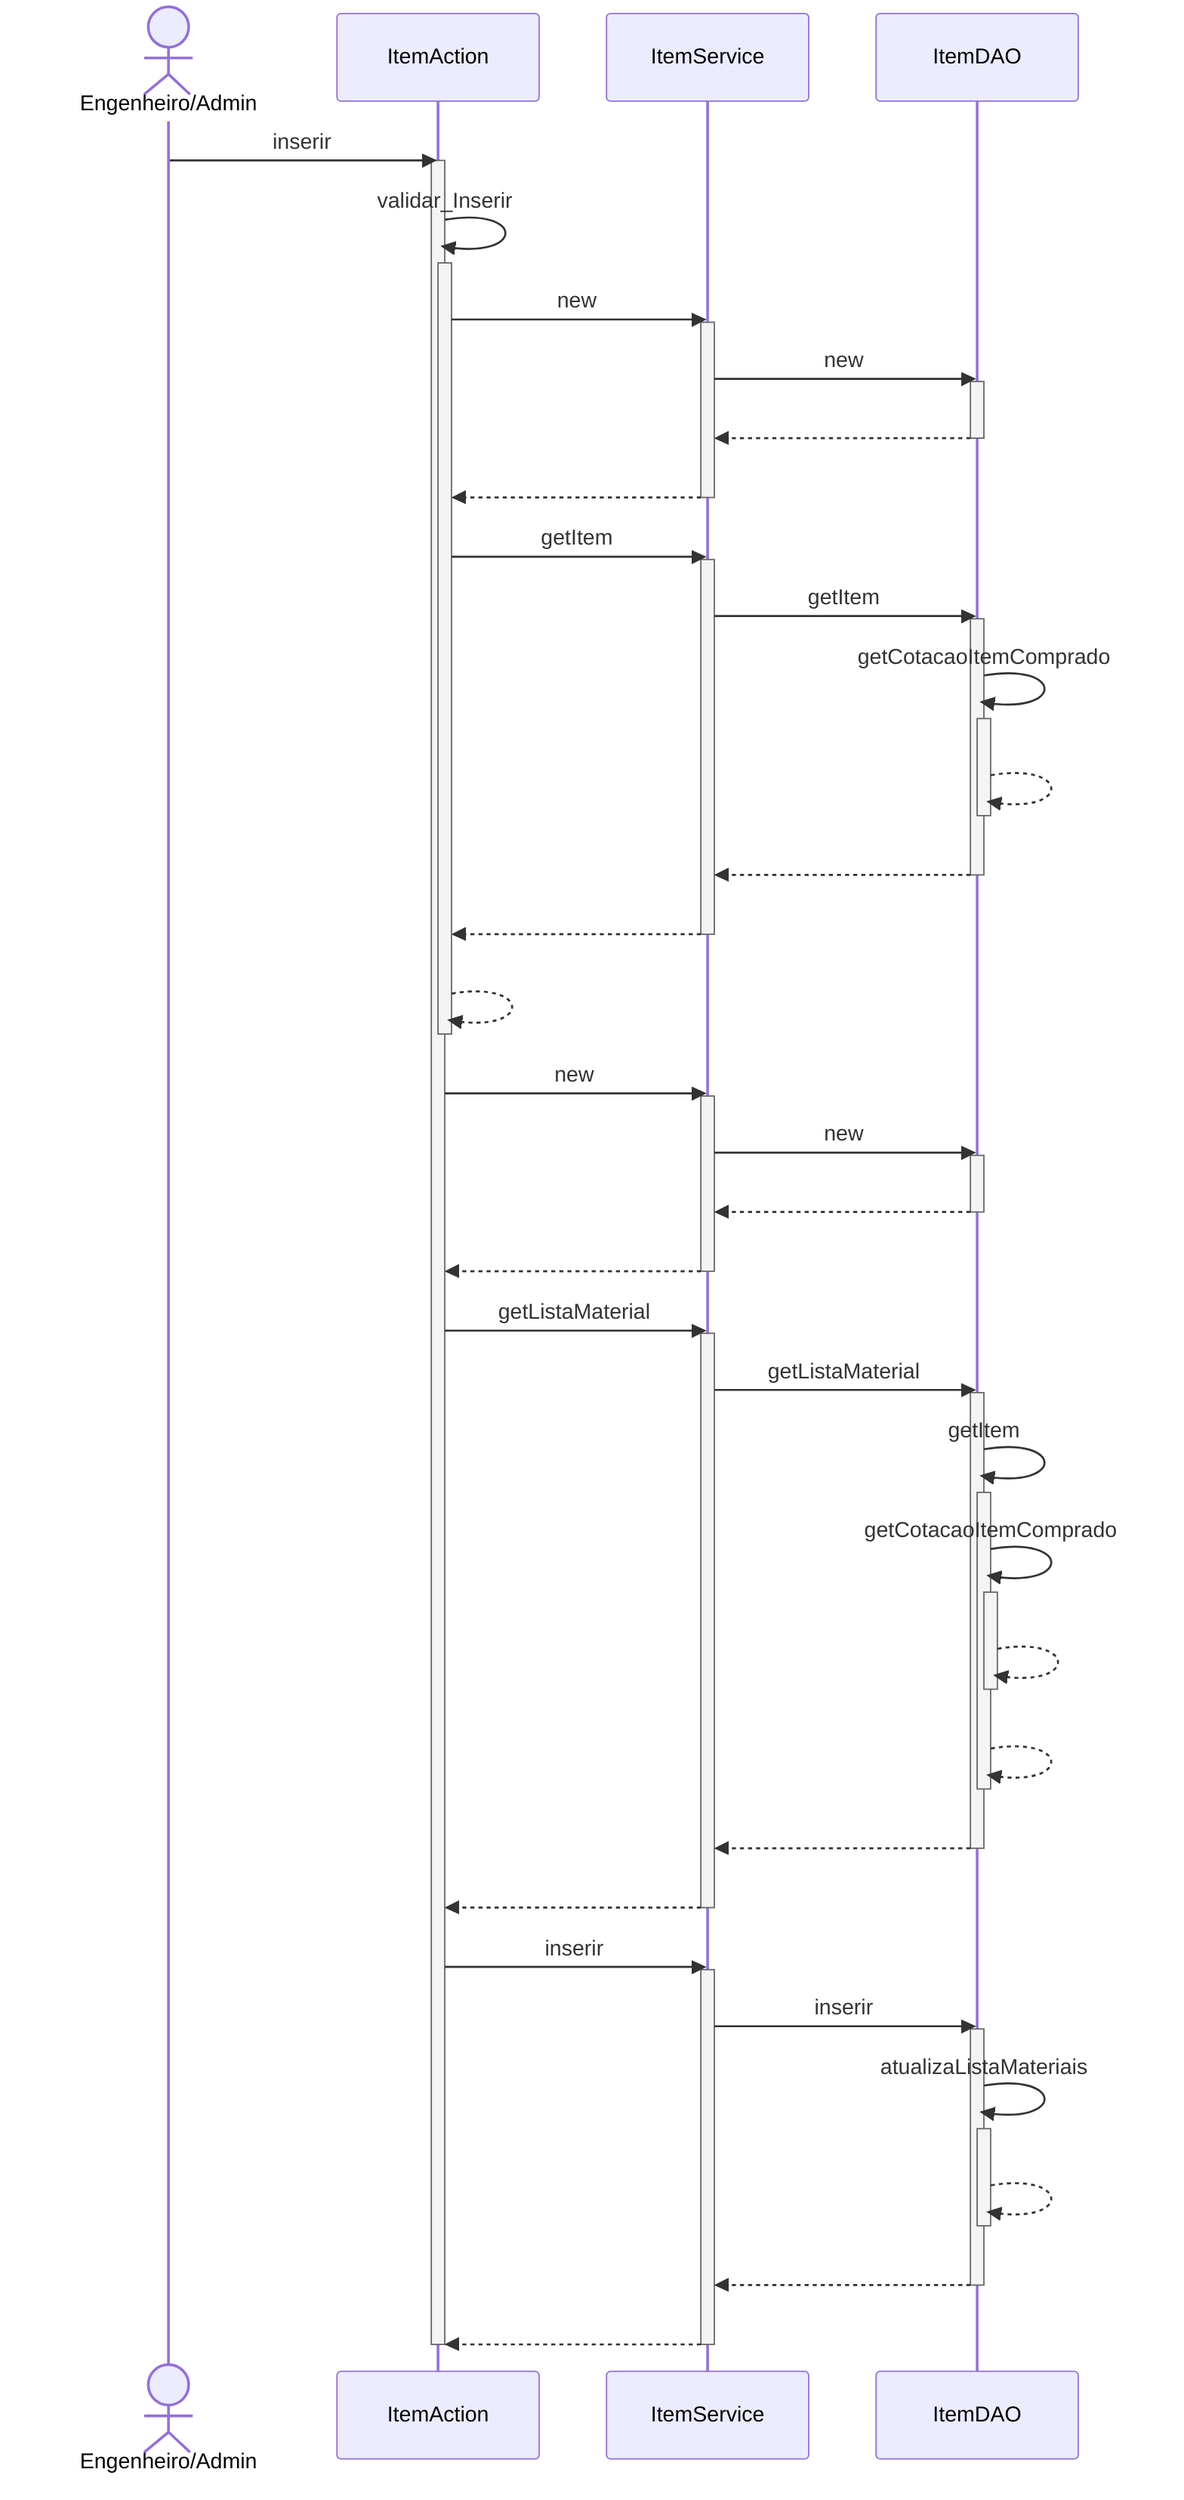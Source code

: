 sequenceDiagram
actor EA as Engenheiro/Admin
EA ->> ItemAction : inserir
activate ItemAction
ItemAction ->> ItemAction : validar_Inserir
activate ItemAction
ItemAction ->> ItemService : new
activate ItemService
ItemService ->> ItemDAO : new
activate ItemDAO
ItemDAO -->> ItemService : #32; 
deactivate ItemDAO
ItemService -->> ItemAction : #32; 
deactivate ItemService
ItemAction ->> ItemService : getItem
activate ItemService
ItemService ->> ItemDAO : getItem
activate ItemDAO
ItemDAO ->> ItemDAO : getCotacaoItemComprado
activate ItemDAO
ItemDAO -->> ItemDAO : #32; 
deactivate ItemDAO
ItemDAO -->> ItemService : #32; 
deactivate ItemDAO
ItemService -->> ItemAction : #32; 
deactivate ItemService
ItemAction -->> ItemAction : #32; 
deactivate ItemAction
ItemAction ->> ItemService : new
activate ItemService
ItemService ->> ItemDAO : new
activate ItemDAO
ItemDAO -->> ItemService : #32; 
deactivate ItemDAO
ItemService -->> ItemAction : #32; 
deactivate ItemService
ItemAction ->> ItemService : getListaMaterial
activate ItemService
ItemService ->> ItemDAO : getListaMaterial
activate ItemDAO
ItemDAO ->> ItemDAO : getItem
activate ItemDAO
ItemDAO ->> ItemDAO : getCotacaoItemComprado
activate ItemDAO
ItemDAO -->> ItemDAO : #32; 
deactivate ItemDAO
ItemDAO -->> ItemDAO : #32; 
deactivate ItemDAO
ItemDAO -->> ItemService : #32; 
deactivate ItemDAO
ItemService -->> ItemAction : #32; 
deactivate ItemService
ItemAction ->> ItemService : inserir
activate ItemService
ItemService ->> ItemDAO : inserir
activate ItemDAO
ItemDAO ->> ItemDAO : atualizaListaMateriais
activate ItemDAO
ItemDAO -->> ItemDAO : #32; 
deactivate ItemDAO
ItemDAO -->> ItemService : #32; 
deactivate ItemDAO
ItemService -->> ItemAction : #32; 
deactivate ItemService
deactivate ItemAction